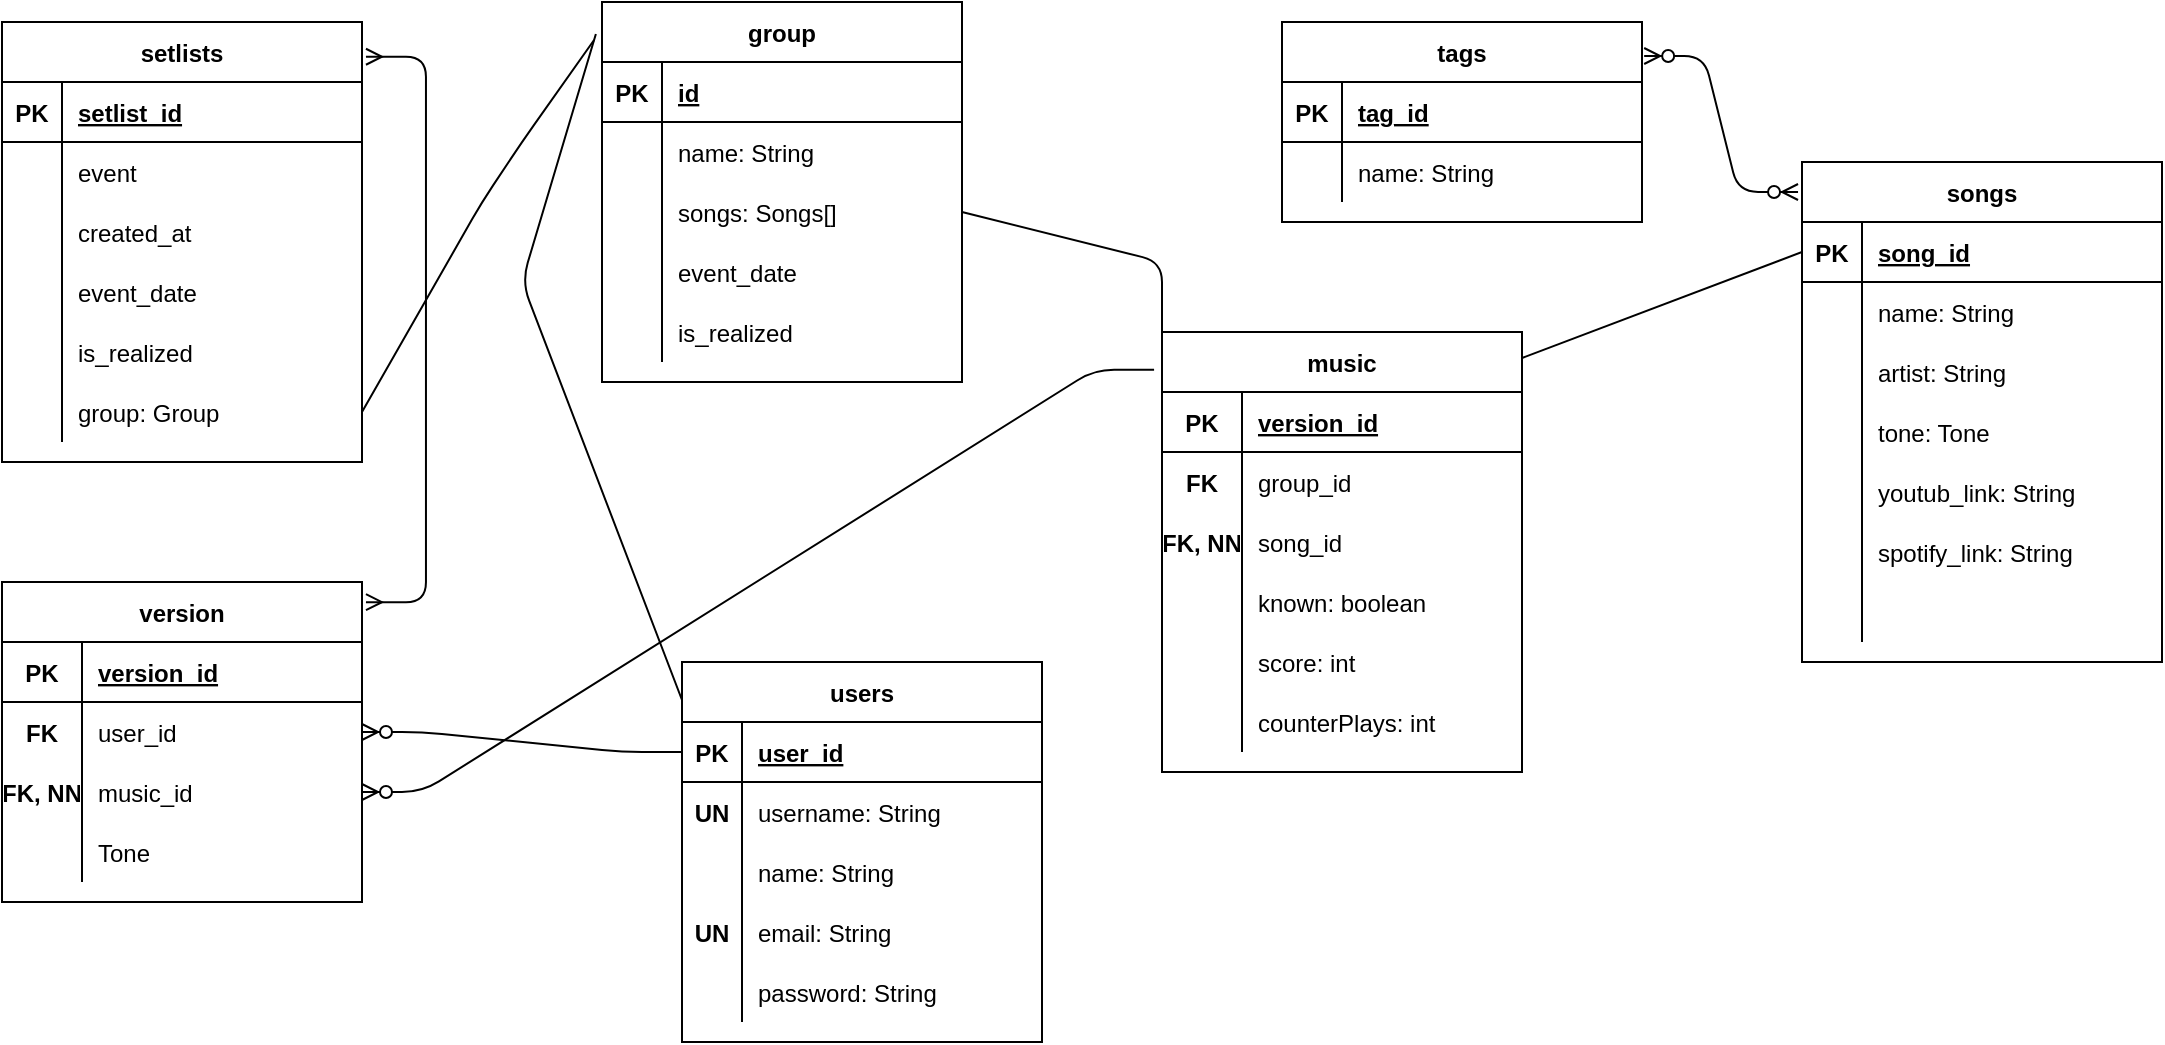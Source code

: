 <mxfile version="15.0.3" type="device"><diagram name="Page-1" id="e56a1550-8fbb-45ad-956c-1786394a9013"><mxGraphModel dx="2062" dy="762" grid="1" gridSize="10" guides="1" tooltips="1" connect="1" arrows="1" fold="1" page="1" pageScale="1" pageWidth="1100" pageHeight="850" background="none" math="0" shadow="0"><root><mxCell id="0"/><mxCell id="1" parent="0"/><mxCell id="Ovv7_MSdKENHsNQ3ZOLQ-1" value="songs" style="shape=table;startSize=30;container=1;collapsible=1;childLayout=tableLayout;fixedRows=1;rowLines=0;fontStyle=1;align=center;resizeLast=1;" parent="1" vertex="1"><mxGeometry x="980" y="230" width="180" height="250" as="geometry"/></mxCell><mxCell id="Ovv7_MSdKENHsNQ3ZOLQ-2" value="" style="shape=partialRectangle;collapsible=0;dropTarget=0;pointerEvents=0;fillColor=none;top=0;left=0;bottom=1;right=0;points=[[0,0.5],[1,0.5]];portConstraint=eastwest;" parent="Ovv7_MSdKENHsNQ3ZOLQ-1" vertex="1"><mxGeometry y="30" width="180" height="30" as="geometry"/></mxCell><mxCell id="Ovv7_MSdKENHsNQ3ZOLQ-3" value="PK" style="shape=partialRectangle;connectable=0;fillColor=none;top=0;left=0;bottom=0;right=0;fontStyle=1;overflow=hidden;" parent="Ovv7_MSdKENHsNQ3ZOLQ-2" vertex="1"><mxGeometry width="30" height="30" as="geometry"/></mxCell><mxCell id="Ovv7_MSdKENHsNQ3ZOLQ-4" value="song_id" style="shape=partialRectangle;connectable=0;fillColor=none;top=0;left=0;bottom=0;right=0;align=left;spacingLeft=6;fontStyle=5;overflow=hidden;" parent="Ovv7_MSdKENHsNQ3ZOLQ-2" vertex="1"><mxGeometry x="30" width="150" height="30" as="geometry"/></mxCell><mxCell id="Ovv7_MSdKENHsNQ3ZOLQ-5" value="" style="shape=partialRectangle;collapsible=0;dropTarget=0;pointerEvents=0;fillColor=none;top=0;left=0;bottom=0;right=0;points=[[0,0.5],[1,0.5]];portConstraint=eastwest;" parent="Ovv7_MSdKENHsNQ3ZOLQ-1" vertex="1"><mxGeometry y="60" width="180" height="30" as="geometry"/></mxCell><mxCell id="Ovv7_MSdKENHsNQ3ZOLQ-6" value="" style="shape=partialRectangle;connectable=0;fillColor=none;top=0;left=0;bottom=0;right=0;editable=1;overflow=hidden;" parent="Ovv7_MSdKENHsNQ3ZOLQ-5" vertex="1"><mxGeometry width="30" height="30" as="geometry"/></mxCell><mxCell id="Ovv7_MSdKENHsNQ3ZOLQ-7" value="name: String" style="shape=partialRectangle;connectable=0;fillColor=none;top=0;left=0;bottom=0;right=0;align=left;spacingLeft=6;overflow=hidden;" parent="Ovv7_MSdKENHsNQ3ZOLQ-5" vertex="1"><mxGeometry x="30" width="150" height="30" as="geometry"/></mxCell><mxCell id="Ovv7_MSdKENHsNQ3ZOLQ-8" value="" style="shape=partialRectangle;collapsible=0;dropTarget=0;pointerEvents=0;fillColor=none;top=0;left=0;bottom=0;right=0;points=[[0,0.5],[1,0.5]];portConstraint=eastwest;" parent="Ovv7_MSdKENHsNQ3ZOLQ-1" vertex="1"><mxGeometry y="90" width="180" height="30" as="geometry"/></mxCell><mxCell id="Ovv7_MSdKENHsNQ3ZOLQ-9" value="" style="shape=partialRectangle;connectable=0;fillColor=none;top=0;left=0;bottom=0;right=0;editable=1;overflow=hidden;" parent="Ovv7_MSdKENHsNQ3ZOLQ-8" vertex="1"><mxGeometry width="30" height="30" as="geometry"/></mxCell><mxCell id="Ovv7_MSdKENHsNQ3ZOLQ-10" value="artist: String" style="shape=partialRectangle;connectable=0;fillColor=none;top=0;left=0;bottom=0;right=0;align=left;spacingLeft=6;overflow=hidden;" parent="Ovv7_MSdKENHsNQ3ZOLQ-8" vertex="1"><mxGeometry x="30" width="150" height="30" as="geometry"/></mxCell><mxCell id="Ovv7_MSdKENHsNQ3ZOLQ-11" value="" style="shape=partialRectangle;collapsible=0;dropTarget=0;pointerEvents=0;fillColor=none;top=0;left=0;bottom=0;right=0;points=[[0,0.5],[1,0.5]];portConstraint=eastwest;" parent="Ovv7_MSdKENHsNQ3ZOLQ-1" vertex="1"><mxGeometry y="120" width="180" height="30" as="geometry"/></mxCell><mxCell id="Ovv7_MSdKENHsNQ3ZOLQ-12" value="" style="shape=partialRectangle;connectable=0;fillColor=none;top=0;left=0;bottom=0;right=0;editable=1;overflow=hidden;" parent="Ovv7_MSdKENHsNQ3ZOLQ-11" vertex="1"><mxGeometry width="30" height="30" as="geometry"/></mxCell><mxCell id="Ovv7_MSdKENHsNQ3ZOLQ-13" value="tone: Tone" style="shape=partialRectangle;connectable=0;fillColor=none;top=0;left=0;bottom=0;right=0;align=left;spacingLeft=6;overflow=hidden;" parent="Ovv7_MSdKENHsNQ3ZOLQ-11" vertex="1"><mxGeometry x="30" width="150" height="30" as="geometry"/></mxCell><mxCell id="Ovv7_MSdKENHsNQ3ZOLQ-31" style="shape=partialRectangle;collapsible=0;dropTarget=0;pointerEvents=0;fillColor=none;top=0;left=0;bottom=0;right=0;points=[[0,0.5],[1,0.5]];portConstraint=eastwest;" parent="Ovv7_MSdKENHsNQ3ZOLQ-1" vertex="1"><mxGeometry y="150" width="180" height="30" as="geometry"/></mxCell><mxCell id="Ovv7_MSdKENHsNQ3ZOLQ-32" style="shape=partialRectangle;connectable=0;fillColor=none;top=0;left=0;bottom=0;right=0;editable=1;overflow=hidden;" parent="Ovv7_MSdKENHsNQ3ZOLQ-31" vertex="1"><mxGeometry width="30" height="30" as="geometry"/></mxCell><mxCell id="Ovv7_MSdKENHsNQ3ZOLQ-33" value="youtub_link: String" style="shape=partialRectangle;connectable=0;fillColor=none;top=0;left=0;bottom=0;right=0;align=left;spacingLeft=6;overflow=hidden;" parent="Ovv7_MSdKENHsNQ3ZOLQ-31" vertex="1"><mxGeometry x="30" width="150" height="30" as="geometry"/></mxCell><mxCell id="Ovv7_MSdKENHsNQ3ZOLQ-34" style="shape=partialRectangle;collapsible=0;dropTarget=0;pointerEvents=0;fillColor=none;top=0;left=0;bottom=0;right=0;points=[[0,0.5],[1,0.5]];portConstraint=eastwest;" parent="Ovv7_MSdKENHsNQ3ZOLQ-1" vertex="1"><mxGeometry y="180" width="180" height="30" as="geometry"/></mxCell><mxCell id="Ovv7_MSdKENHsNQ3ZOLQ-35" style="shape=partialRectangle;connectable=0;fillColor=none;top=0;left=0;bottom=0;right=0;editable=1;overflow=hidden;" parent="Ovv7_MSdKENHsNQ3ZOLQ-34" vertex="1"><mxGeometry width="30" height="30" as="geometry"/></mxCell><mxCell id="Ovv7_MSdKENHsNQ3ZOLQ-36" value="spotify_link: String" style="shape=partialRectangle;connectable=0;fillColor=none;top=0;left=0;bottom=0;right=0;align=left;spacingLeft=6;overflow=hidden;" parent="Ovv7_MSdKENHsNQ3ZOLQ-34" vertex="1"><mxGeometry x="30" width="150" height="30" as="geometry"/></mxCell><mxCell id="Ovv7_MSdKENHsNQ3ZOLQ-67" style="shape=partialRectangle;collapsible=0;dropTarget=0;pointerEvents=0;fillColor=none;top=0;left=0;bottom=0;right=0;points=[[0,0.5],[1,0.5]];portConstraint=eastwest;" parent="Ovv7_MSdKENHsNQ3ZOLQ-1" vertex="1"><mxGeometry y="210" width="180" height="30" as="geometry"/></mxCell><mxCell id="Ovv7_MSdKENHsNQ3ZOLQ-68" style="shape=partialRectangle;connectable=0;fillColor=none;top=0;left=0;bottom=0;right=0;editable=1;overflow=hidden;" parent="Ovv7_MSdKENHsNQ3ZOLQ-67" vertex="1"><mxGeometry width="30" height="30" as="geometry"/></mxCell><mxCell id="Ovv7_MSdKENHsNQ3ZOLQ-69" value="" style="shape=partialRectangle;connectable=0;fillColor=none;top=0;left=0;bottom=0;right=0;align=left;spacingLeft=6;overflow=hidden;" parent="Ovv7_MSdKENHsNQ3ZOLQ-67" vertex="1"><mxGeometry x="30" width="150" height="30" as="geometry"/></mxCell><mxCell id="Ovv7_MSdKENHsNQ3ZOLQ-54" value="setlists" style="shape=table;startSize=30;container=1;collapsible=1;childLayout=tableLayout;fixedRows=1;rowLines=0;fontStyle=1;align=center;resizeLast=1;" parent="1" vertex="1"><mxGeometry x="80" y="160" width="180" height="220" as="geometry"/></mxCell><mxCell id="Ovv7_MSdKENHsNQ3ZOLQ-55" value="" style="shape=partialRectangle;collapsible=0;dropTarget=0;pointerEvents=0;fillColor=none;top=0;left=0;bottom=1;right=0;points=[[0,0.5],[1,0.5]];portConstraint=eastwest;" parent="Ovv7_MSdKENHsNQ3ZOLQ-54" vertex="1"><mxGeometry y="30" width="180" height="30" as="geometry"/></mxCell><mxCell id="Ovv7_MSdKENHsNQ3ZOLQ-56" value="PK" style="shape=partialRectangle;connectable=0;fillColor=none;top=0;left=0;bottom=0;right=0;fontStyle=1;overflow=hidden;" parent="Ovv7_MSdKENHsNQ3ZOLQ-55" vertex="1"><mxGeometry width="30" height="30" as="geometry"/></mxCell><mxCell id="Ovv7_MSdKENHsNQ3ZOLQ-57" value="setlist_id" style="shape=partialRectangle;connectable=0;fillColor=none;top=0;left=0;bottom=0;right=0;align=left;spacingLeft=6;fontStyle=5;overflow=hidden;" parent="Ovv7_MSdKENHsNQ3ZOLQ-55" vertex="1"><mxGeometry x="30" width="150" height="30" as="geometry"/></mxCell><mxCell id="Ovv7_MSdKENHsNQ3ZOLQ-58" value="" style="shape=partialRectangle;collapsible=0;dropTarget=0;pointerEvents=0;fillColor=none;top=0;left=0;bottom=0;right=0;points=[[0,0.5],[1,0.5]];portConstraint=eastwest;" parent="Ovv7_MSdKENHsNQ3ZOLQ-54" vertex="1"><mxGeometry y="60" width="180" height="30" as="geometry"/></mxCell><mxCell id="Ovv7_MSdKENHsNQ3ZOLQ-59" value="" style="shape=partialRectangle;connectable=0;fillColor=none;top=0;left=0;bottom=0;right=0;editable=1;overflow=hidden;" parent="Ovv7_MSdKENHsNQ3ZOLQ-58" vertex="1"><mxGeometry width="30" height="30" as="geometry"/></mxCell><mxCell id="Ovv7_MSdKENHsNQ3ZOLQ-60" value="event" style="shape=partialRectangle;connectable=0;fillColor=none;top=0;left=0;bottom=0;right=0;align=left;spacingLeft=6;overflow=hidden;" parent="Ovv7_MSdKENHsNQ3ZOLQ-58" vertex="1"><mxGeometry x="30" width="150" height="30" as="geometry"/></mxCell><mxCell id="Ovv7_MSdKENHsNQ3ZOLQ-61" value="" style="shape=partialRectangle;collapsible=0;dropTarget=0;pointerEvents=0;fillColor=none;top=0;left=0;bottom=0;right=0;points=[[0,0.5],[1,0.5]];portConstraint=eastwest;" parent="Ovv7_MSdKENHsNQ3ZOLQ-54" vertex="1"><mxGeometry y="90" width="180" height="30" as="geometry"/></mxCell><mxCell id="Ovv7_MSdKENHsNQ3ZOLQ-62" value="" style="shape=partialRectangle;connectable=0;fillColor=none;top=0;left=0;bottom=0;right=0;editable=1;overflow=hidden;" parent="Ovv7_MSdKENHsNQ3ZOLQ-61" vertex="1"><mxGeometry width="30" height="30" as="geometry"/></mxCell><mxCell id="Ovv7_MSdKENHsNQ3ZOLQ-63" value="created_at" style="shape=partialRectangle;connectable=0;fillColor=none;top=0;left=0;bottom=0;right=0;align=left;spacingLeft=6;overflow=hidden;" parent="Ovv7_MSdKENHsNQ3ZOLQ-61" vertex="1"><mxGeometry x="30" width="150" height="30" as="geometry"/></mxCell><mxCell id="Ovv7_MSdKENHsNQ3ZOLQ-64" value="" style="shape=partialRectangle;collapsible=0;dropTarget=0;pointerEvents=0;fillColor=none;top=0;left=0;bottom=0;right=0;points=[[0,0.5],[1,0.5]];portConstraint=eastwest;" parent="Ovv7_MSdKENHsNQ3ZOLQ-54" vertex="1"><mxGeometry y="120" width="180" height="30" as="geometry"/></mxCell><mxCell id="Ovv7_MSdKENHsNQ3ZOLQ-65" value="" style="shape=partialRectangle;connectable=0;fillColor=none;top=0;left=0;bottom=0;right=0;editable=1;overflow=hidden;" parent="Ovv7_MSdKENHsNQ3ZOLQ-64" vertex="1"><mxGeometry width="30" height="30" as="geometry"/></mxCell><mxCell id="Ovv7_MSdKENHsNQ3ZOLQ-66" value="event_date" style="shape=partialRectangle;connectable=0;fillColor=none;top=0;left=0;bottom=0;right=0;align=left;spacingLeft=6;overflow=hidden;" parent="Ovv7_MSdKENHsNQ3ZOLQ-64" vertex="1"><mxGeometry x="30" width="150" height="30" as="geometry"/></mxCell><mxCell id="Ovv7_MSdKENHsNQ3ZOLQ-121" style="shape=partialRectangle;collapsible=0;dropTarget=0;pointerEvents=0;fillColor=none;top=0;left=0;bottom=0;right=0;points=[[0,0.5],[1,0.5]];portConstraint=eastwest;" parent="Ovv7_MSdKENHsNQ3ZOLQ-54" vertex="1"><mxGeometry y="150" width="180" height="30" as="geometry"/></mxCell><mxCell id="Ovv7_MSdKENHsNQ3ZOLQ-122" style="shape=partialRectangle;connectable=0;fillColor=none;top=0;left=0;bottom=0;right=0;editable=1;overflow=hidden;" parent="Ovv7_MSdKENHsNQ3ZOLQ-121" vertex="1"><mxGeometry width="30" height="30" as="geometry"/></mxCell><mxCell id="Ovv7_MSdKENHsNQ3ZOLQ-123" value="is_realized" style="shape=partialRectangle;connectable=0;fillColor=none;top=0;left=0;bottom=0;right=0;align=left;spacingLeft=6;overflow=hidden;" parent="Ovv7_MSdKENHsNQ3ZOLQ-121" vertex="1"><mxGeometry x="30" width="150" height="30" as="geometry"/></mxCell><mxCell id="ptpkZHAvHT-5wqQvYUIm-30" style="shape=partialRectangle;collapsible=0;dropTarget=0;pointerEvents=0;fillColor=none;top=0;left=0;bottom=0;right=0;points=[[0,0.5],[1,0.5]];portConstraint=eastwest;" vertex="1" parent="Ovv7_MSdKENHsNQ3ZOLQ-54"><mxGeometry y="180" width="180" height="30" as="geometry"/></mxCell><mxCell id="ptpkZHAvHT-5wqQvYUIm-31" style="shape=partialRectangle;connectable=0;fillColor=none;top=0;left=0;bottom=0;right=0;editable=1;overflow=hidden;" vertex="1" parent="ptpkZHAvHT-5wqQvYUIm-30"><mxGeometry width="30" height="30" as="geometry"/></mxCell><mxCell id="ptpkZHAvHT-5wqQvYUIm-32" value="group: Group" style="shape=partialRectangle;connectable=0;fillColor=none;top=0;left=0;bottom=0;right=0;align=left;spacingLeft=6;overflow=hidden;" vertex="1" parent="ptpkZHAvHT-5wqQvYUIm-30"><mxGeometry x="30" width="150" height="30" as="geometry"/></mxCell><mxCell id="Ovv7_MSdKENHsNQ3ZOLQ-71" value="tags" style="shape=table;startSize=30;container=1;collapsible=1;childLayout=tableLayout;fixedRows=1;rowLines=0;fontStyle=1;align=center;resizeLast=1;" parent="1" vertex="1"><mxGeometry x="720" y="160" width="180" height="100" as="geometry"/></mxCell><mxCell id="Ovv7_MSdKENHsNQ3ZOLQ-72" value="" style="shape=partialRectangle;collapsible=0;dropTarget=0;pointerEvents=0;fillColor=none;top=0;left=0;bottom=1;right=0;points=[[0,0.5],[1,0.5]];portConstraint=eastwest;" parent="Ovv7_MSdKENHsNQ3ZOLQ-71" vertex="1"><mxGeometry y="30" width="180" height="30" as="geometry"/></mxCell><mxCell id="Ovv7_MSdKENHsNQ3ZOLQ-73" value="PK" style="shape=partialRectangle;connectable=0;fillColor=none;top=0;left=0;bottom=0;right=0;fontStyle=1;overflow=hidden;" parent="Ovv7_MSdKENHsNQ3ZOLQ-72" vertex="1"><mxGeometry width="30" height="30" as="geometry"/></mxCell><mxCell id="Ovv7_MSdKENHsNQ3ZOLQ-74" value="tag_id" style="shape=partialRectangle;connectable=0;fillColor=none;top=0;left=0;bottom=0;right=0;align=left;spacingLeft=6;fontStyle=5;overflow=hidden;" parent="Ovv7_MSdKENHsNQ3ZOLQ-72" vertex="1"><mxGeometry x="30" width="150" height="30" as="geometry"/></mxCell><mxCell id="Ovv7_MSdKENHsNQ3ZOLQ-75" value="" style="shape=partialRectangle;collapsible=0;dropTarget=0;pointerEvents=0;fillColor=none;top=0;left=0;bottom=0;right=0;points=[[0,0.5],[1,0.5]];portConstraint=eastwest;" parent="Ovv7_MSdKENHsNQ3ZOLQ-71" vertex="1"><mxGeometry y="60" width="180" height="30" as="geometry"/></mxCell><mxCell id="Ovv7_MSdKENHsNQ3ZOLQ-76" value="" style="shape=partialRectangle;connectable=0;fillColor=none;top=0;left=0;bottom=0;right=0;editable=1;overflow=hidden;" parent="Ovv7_MSdKENHsNQ3ZOLQ-75" vertex="1"><mxGeometry width="30" height="30" as="geometry"/></mxCell><mxCell id="Ovv7_MSdKENHsNQ3ZOLQ-77" value="name: String" style="shape=partialRectangle;connectable=0;fillColor=none;top=0;left=0;bottom=0;right=0;align=left;spacingLeft=6;overflow=hidden;" parent="Ovv7_MSdKENHsNQ3ZOLQ-75" vertex="1"><mxGeometry x="30" width="150" height="30" as="geometry"/></mxCell><mxCell id="Ovv7_MSdKENHsNQ3ZOLQ-85" value="" style="edgeStyle=entityRelationEdgeStyle;fontSize=12;html=1;endArrow=ERzeroToMany;endFill=1;startArrow=ERzeroToMany;entryX=1.006;entryY=0.17;entryDx=0;entryDy=0;entryPerimeter=0;exitX=-0.011;exitY=0.06;exitDx=0;exitDy=0;exitPerimeter=0;" parent="1" source="Ovv7_MSdKENHsNQ3ZOLQ-1" edge="1" target="Ovv7_MSdKENHsNQ3ZOLQ-71"><mxGeometry width="100" height="100" relative="1" as="geometry"><mxPoint x="1170" y="220" as="sourcePoint"/><mxPoint x="719" y="178" as="targetPoint"/></mxGeometry></mxCell><mxCell id="Ovv7_MSdKENHsNQ3ZOLQ-87" value="users" style="shape=table;startSize=30;container=1;collapsible=1;childLayout=tableLayout;fixedRows=1;rowLines=0;fontStyle=1;align=center;resizeLast=1;" parent="1" vertex="1"><mxGeometry x="420" y="480" width="180" height="190" as="geometry"/></mxCell><mxCell id="Ovv7_MSdKENHsNQ3ZOLQ-88" value="" style="shape=partialRectangle;collapsible=0;dropTarget=0;pointerEvents=0;fillColor=none;top=0;left=0;bottom=1;right=0;points=[[0,0.5],[1,0.5]];portConstraint=eastwest;" parent="Ovv7_MSdKENHsNQ3ZOLQ-87" vertex="1"><mxGeometry y="30" width="180" height="30" as="geometry"/></mxCell><mxCell id="Ovv7_MSdKENHsNQ3ZOLQ-89" value="PK" style="shape=partialRectangle;connectable=0;fillColor=none;top=0;left=0;bottom=0;right=0;fontStyle=1;overflow=hidden;" parent="Ovv7_MSdKENHsNQ3ZOLQ-88" vertex="1"><mxGeometry width="30" height="30" as="geometry"/></mxCell><mxCell id="Ovv7_MSdKENHsNQ3ZOLQ-90" value="user_id" style="shape=partialRectangle;connectable=0;fillColor=none;top=0;left=0;bottom=0;right=0;align=left;spacingLeft=6;fontStyle=5;overflow=hidden;" parent="Ovv7_MSdKENHsNQ3ZOLQ-88" vertex="1"><mxGeometry x="30" width="150" height="30" as="geometry"/></mxCell><mxCell id="Ovv7_MSdKENHsNQ3ZOLQ-91" value="" style="shape=partialRectangle;collapsible=0;dropTarget=0;pointerEvents=0;fillColor=none;top=0;left=0;bottom=0;right=0;points=[[0,0.5],[1,0.5]];portConstraint=eastwest;" parent="Ovv7_MSdKENHsNQ3ZOLQ-87" vertex="1"><mxGeometry y="60" width="180" height="30" as="geometry"/></mxCell><mxCell id="Ovv7_MSdKENHsNQ3ZOLQ-92" value="UN" style="shape=partialRectangle;connectable=0;fillColor=none;top=0;left=0;bottom=0;right=0;editable=1;overflow=hidden;fontStyle=1" parent="Ovv7_MSdKENHsNQ3ZOLQ-91" vertex="1"><mxGeometry width="30" height="30" as="geometry"/></mxCell><mxCell id="Ovv7_MSdKENHsNQ3ZOLQ-93" value="username: String" style="shape=partialRectangle;connectable=0;fillColor=none;top=0;left=0;bottom=0;right=0;align=left;spacingLeft=6;overflow=hidden;" parent="Ovv7_MSdKENHsNQ3ZOLQ-91" vertex="1"><mxGeometry x="30" width="150" height="30" as="geometry"/></mxCell><mxCell id="Ovv7_MSdKENHsNQ3ZOLQ-94" value="" style="shape=partialRectangle;collapsible=0;dropTarget=0;pointerEvents=0;fillColor=none;top=0;left=0;bottom=0;right=0;points=[[0,0.5],[1,0.5]];portConstraint=eastwest;" parent="Ovv7_MSdKENHsNQ3ZOLQ-87" vertex="1"><mxGeometry y="90" width="180" height="30" as="geometry"/></mxCell><mxCell id="Ovv7_MSdKENHsNQ3ZOLQ-95" value="" style="shape=partialRectangle;connectable=0;fillColor=none;top=0;left=0;bottom=0;right=0;editable=1;overflow=hidden;" parent="Ovv7_MSdKENHsNQ3ZOLQ-94" vertex="1"><mxGeometry width="30" height="30" as="geometry"/></mxCell><mxCell id="Ovv7_MSdKENHsNQ3ZOLQ-96" value="name: String" style="shape=partialRectangle;connectable=0;fillColor=none;top=0;left=0;bottom=0;right=0;align=left;spacingLeft=6;overflow=hidden;" parent="Ovv7_MSdKENHsNQ3ZOLQ-94" vertex="1"><mxGeometry x="30" width="150" height="30" as="geometry"/></mxCell><mxCell id="Ovv7_MSdKENHsNQ3ZOLQ-97" value="" style="shape=partialRectangle;collapsible=0;dropTarget=0;pointerEvents=0;fillColor=none;top=0;left=0;bottom=0;right=0;points=[[0,0.5],[1,0.5]];portConstraint=eastwest;" parent="Ovv7_MSdKENHsNQ3ZOLQ-87" vertex="1"><mxGeometry y="120" width="180" height="30" as="geometry"/></mxCell><mxCell id="Ovv7_MSdKENHsNQ3ZOLQ-98" value="UN" style="shape=partialRectangle;connectable=0;fillColor=none;top=0;left=0;bottom=0;right=0;editable=1;overflow=hidden;fontStyle=1" parent="Ovv7_MSdKENHsNQ3ZOLQ-97" vertex="1"><mxGeometry width="30" height="30" as="geometry"/></mxCell><mxCell id="Ovv7_MSdKENHsNQ3ZOLQ-99" value="email: String" style="shape=partialRectangle;connectable=0;fillColor=none;top=0;left=0;bottom=0;right=0;align=left;spacingLeft=6;overflow=hidden;" parent="Ovv7_MSdKENHsNQ3ZOLQ-97" vertex="1"><mxGeometry x="30" width="150" height="30" as="geometry"/></mxCell><mxCell id="Ovv7_MSdKENHsNQ3ZOLQ-100" style="shape=partialRectangle;collapsible=0;dropTarget=0;pointerEvents=0;fillColor=none;top=0;left=0;bottom=0;right=0;points=[[0,0.5],[1,0.5]];portConstraint=eastwest;" parent="Ovv7_MSdKENHsNQ3ZOLQ-87" vertex="1"><mxGeometry y="150" width="180" height="30" as="geometry"/></mxCell><mxCell id="Ovv7_MSdKENHsNQ3ZOLQ-101" style="shape=partialRectangle;connectable=0;fillColor=none;top=0;left=0;bottom=0;right=0;editable=1;overflow=hidden;" parent="Ovv7_MSdKENHsNQ3ZOLQ-100" vertex="1"><mxGeometry width="30" height="30" as="geometry"/></mxCell><mxCell id="Ovv7_MSdKENHsNQ3ZOLQ-102" value="password: String" style="shape=partialRectangle;connectable=0;fillColor=none;top=0;left=0;bottom=0;right=0;align=left;spacingLeft=6;overflow=hidden;" parent="Ovv7_MSdKENHsNQ3ZOLQ-100" vertex="1"><mxGeometry x="30" width="150" height="30" as="geometry"/></mxCell><mxCell id="Ovv7_MSdKENHsNQ3ZOLQ-103" value="version" style="shape=table;startSize=30;container=1;collapsible=1;childLayout=tableLayout;fixedRows=1;rowLines=0;fontStyle=1;align=center;resizeLast=1;" parent="1" vertex="1"><mxGeometry x="80" y="440" width="180" height="160" as="geometry"/></mxCell><mxCell id="Ovv7_MSdKENHsNQ3ZOLQ-104" value="" style="shape=partialRectangle;collapsible=0;dropTarget=0;pointerEvents=0;fillColor=none;top=0;left=0;bottom=1;right=0;points=[[0,0.5],[1,0.5]];portConstraint=eastwest;" parent="Ovv7_MSdKENHsNQ3ZOLQ-103" vertex="1"><mxGeometry y="30" width="180" height="30" as="geometry"/></mxCell><mxCell id="Ovv7_MSdKENHsNQ3ZOLQ-105" value="PK" style="shape=partialRectangle;connectable=0;fillColor=none;top=0;left=0;bottom=0;right=0;fontStyle=1;overflow=hidden;" parent="Ovv7_MSdKENHsNQ3ZOLQ-104" vertex="1"><mxGeometry width="40" height="30" as="geometry"/></mxCell><mxCell id="Ovv7_MSdKENHsNQ3ZOLQ-106" value="version_id" style="shape=partialRectangle;connectable=0;fillColor=none;top=0;left=0;bottom=0;right=0;align=left;spacingLeft=6;fontStyle=5;overflow=hidden;" parent="Ovv7_MSdKENHsNQ3ZOLQ-104" vertex="1"><mxGeometry x="40" width="140" height="30" as="geometry"/></mxCell><mxCell id="Ovv7_MSdKENHsNQ3ZOLQ-107" value="" style="shape=partialRectangle;collapsible=0;dropTarget=0;pointerEvents=0;fillColor=none;top=0;left=0;bottom=0;right=0;points=[[0,0.5],[1,0.5]];portConstraint=eastwest;" parent="Ovv7_MSdKENHsNQ3ZOLQ-103" vertex="1"><mxGeometry y="60" width="180" height="30" as="geometry"/></mxCell><mxCell id="Ovv7_MSdKENHsNQ3ZOLQ-108" value="FK" style="shape=partialRectangle;connectable=0;fillColor=none;top=0;left=0;bottom=0;right=0;editable=1;overflow=hidden;fontStyle=1" parent="Ovv7_MSdKENHsNQ3ZOLQ-107" vertex="1"><mxGeometry width="40" height="30" as="geometry"/></mxCell><mxCell id="Ovv7_MSdKENHsNQ3ZOLQ-109" value="user_id" style="shape=partialRectangle;connectable=0;fillColor=none;top=0;left=0;bottom=0;right=0;align=left;spacingLeft=6;overflow=hidden;" parent="Ovv7_MSdKENHsNQ3ZOLQ-107" vertex="1"><mxGeometry x="40" width="140" height="30" as="geometry"/></mxCell><mxCell id="Ovv7_MSdKENHsNQ3ZOLQ-110" value="" style="shape=partialRectangle;collapsible=0;dropTarget=0;pointerEvents=0;fillColor=none;top=0;left=0;bottom=0;right=0;points=[[0,0.5],[1,0.5]];portConstraint=eastwest;" parent="Ovv7_MSdKENHsNQ3ZOLQ-103" vertex="1"><mxGeometry y="90" width="180" height="30" as="geometry"/></mxCell><mxCell id="Ovv7_MSdKENHsNQ3ZOLQ-111" value="FK, NN" style="shape=partialRectangle;connectable=0;fillColor=none;top=0;left=0;bottom=0;right=0;editable=1;overflow=hidden;fontStyle=1" parent="Ovv7_MSdKENHsNQ3ZOLQ-110" vertex="1"><mxGeometry width="40" height="30" as="geometry"/></mxCell><mxCell id="Ovv7_MSdKENHsNQ3ZOLQ-112" value="music_id" style="shape=partialRectangle;connectable=0;fillColor=none;top=0;left=0;bottom=0;right=0;align=left;spacingLeft=6;overflow=hidden;" parent="Ovv7_MSdKENHsNQ3ZOLQ-110" vertex="1"><mxGeometry x="40" width="140" height="30" as="geometry"/></mxCell><mxCell id="Ovv7_MSdKENHsNQ3ZOLQ-113" value="" style="shape=partialRectangle;collapsible=0;dropTarget=0;pointerEvents=0;fillColor=none;top=0;left=0;bottom=0;right=0;points=[[0,0.5],[1,0.5]];portConstraint=eastwest;" parent="Ovv7_MSdKENHsNQ3ZOLQ-103" vertex="1"><mxGeometry y="120" width="180" height="30" as="geometry"/></mxCell><mxCell id="Ovv7_MSdKENHsNQ3ZOLQ-114" value="" style="shape=partialRectangle;connectable=0;fillColor=none;top=0;left=0;bottom=0;right=0;editable=1;overflow=hidden;" parent="Ovv7_MSdKENHsNQ3ZOLQ-113" vertex="1"><mxGeometry width="40" height="30" as="geometry"/></mxCell><mxCell id="Ovv7_MSdKENHsNQ3ZOLQ-115" value="Tone" style="shape=partialRectangle;connectable=0;fillColor=none;top=0;left=0;bottom=0;right=0;align=left;spacingLeft=6;overflow=hidden;" parent="Ovv7_MSdKENHsNQ3ZOLQ-113" vertex="1"><mxGeometry x="40" width="140" height="30" as="geometry"/></mxCell><mxCell id="Ovv7_MSdKENHsNQ3ZOLQ-119" value="" style="edgeStyle=entityRelationEdgeStyle;fontSize=12;html=1;endArrow=ERzeroToMany;entryX=1;entryY=0.5;entryDx=0;entryDy=0;exitX=-0.022;exitY=0.086;exitDx=0;exitDy=0;endFill=1;exitPerimeter=0;" parent="1" source="ptpkZHAvHT-5wqQvYUIm-17" target="Ovv7_MSdKENHsNQ3ZOLQ-110" edge="1"><mxGeometry width="100" height="100" relative="1" as="geometry"><mxPoint x="270" y="440" as="sourcePoint"/><mxPoint x="370" y="340" as="targetPoint"/></mxGeometry></mxCell><mxCell id="Ovv7_MSdKENHsNQ3ZOLQ-120" value="" style="edgeStyle=entityRelationEdgeStyle;fontSize=12;html=1;endArrow=ERzeroToMany;endFill=1;exitX=0;exitY=0.5;exitDx=0;exitDy=0;entryX=1;entryY=0.5;entryDx=0;entryDy=0;" parent="1" source="Ovv7_MSdKENHsNQ3ZOLQ-88" target="Ovv7_MSdKENHsNQ3ZOLQ-107" edge="1"><mxGeometry width="100" height="100" relative="1" as="geometry"><mxPoint x="290" y="490" as="sourcePoint"/><mxPoint x="390" y="390" as="targetPoint"/></mxGeometry></mxCell><mxCell id="Ovv7_MSdKENHsNQ3ZOLQ-124" value="" style="edgeStyle=entityRelationEdgeStyle;fontSize=12;html=1;endArrow=ERmany;startArrow=ERmany;entryX=1.011;entryY=0.079;entryDx=0;entryDy=0;entryPerimeter=0;exitX=1.011;exitY=0.063;exitDx=0;exitDy=0;exitPerimeter=0;" parent="1" source="Ovv7_MSdKENHsNQ3ZOLQ-103" target="Ovv7_MSdKENHsNQ3ZOLQ-54" edge="1"><mxGeometry width="100" height="100" relative="1" as="geometry"><mxPoint x="280" y="400" as="sourcePoint"/><mxPoint x="310" y="177" as="targetPoint"/></mxGeometry></mxCell><mxCell id="ptpkZHAvHT-5wqQvYUIm-1" value="group" style="shape=table;startSize=30;container=1;collapsible=1;childLayout=tableLayout;fixedRows=1;rowLines=0;fontStyle=1;align=center;resizeLast=1;" vertex="1" parent="1"><mxGeometry x="380" y="150" width="180" height="190" as="geometry"/></mxCell><mxCell id="ptpkZHAvHT-5wqQvYUIm-2" value="" style="shape=partialRectangle;collapsible=0;dropTarget=0;pointerEvents=0;fillColor=none;top=0;left=0;bottom=1;right=0;points=[[0,0.5],[1,0.5]];portConstraint=eastwest;" vertex="1" parent="ptpkZHAvHT-5wqQvYUIm-1"><mxGeometry y="30" width="180" height="30" as="geometry"/></mxCell><mxCell id="ptpkZHAvHT-5wqQvYUIm-3" value="PK" style="shape=partialRectangle;connectable=0;fillColor=none;top=0;left=0;bottom=0;right=0;fontStyle=1;overflow=hidden;" vertex="1" parent="ptpkZHAvHT-5wqQvYUIm-2"><mxGeometry width="30" height="30" as="geometry"/></mxCell><mxCell id="ptpkZHAvHT-5wqQvYUIm-4" value="id" style="shape=partialRectangle;connectable=0;fillColor=none;top=0;left=0;bottom=0;right=0;align=left;spacingLeft=6;fontStyle=5;overflow=hidden;" vertex="1" parent="ptpkZHAvHT-5wqQvYUIm-2"><mxGeometry x="30" width="150" height="30" as="geometry"/></mxCell><mxCell id="ptpkZHAvHT-5wqQvYUIm-5" value="" style="shape=partialRectangle;collapsible=0;dropTarget=0;pointerEvents=0;fillColor=none;top=0;left=0;bottom=0;right=0;points=[[0,0.5],[1,0.5]];portConstraint=eastwest;" vertex="1" parent="ptpkZHAvHT-5wqQvYUIm-1"><mxGeometry y="60" width="180" height="30" as="geometry"/></mxCell><mxCell id="ptpkZHAvHT-5wqQvYUIm-6" value="" style="shape=partialRectangle;connectable=0;fillColor=none;top=0;left=0;bottom=0;right=0;editable=1;overflow=hidden;" vertex="1" parent="ptpkZHAvHT-5wqQvYUIm-5"><mxGeometry width="30" height="30" as="geometry"/></mxCell><mxCell id="ptpkZHAvHT-5wqQvYUIm-7" value="name: String" style="shape=partialRectangle;connectable=0;fillColor=none;top=0;left=0;bottom=0;right=0;align=left;spacingLeft=6;overflow=hidden;" vertex="1" parent="ptpkZHAvHT-5wqQvYUIm-5"><mxGeometry x="30" width="150" height="30" as="geometry"/></mxCell><mxCell id="ptpkZHAvHT-5wqQvYUIm-8" value="" style="shape=partialRectangle;collapsible=0;dropTarget=0;pointerEvents=0;fillColor=none;top=0;left=0;bottom=0;right=0;points=[[0,0.5],[1,0.5]];portConstraint=eastwest;" vertex="1" parent="ptpkZHAvHT-5wqQvYUIm-1"><mxGeometry y="90" width="180" height="30" as="geometry"/></mxCell><mxCell id="ptpkZHAvHT-5wqQvYUIm-9" value="" style="shape=partialRectangle;connectable=0;fillColor=none;top=0;left=0;bottom=0;right=0;editable=1;overflow=hidden;" vertex="1" parent="ptpkZHAvHT-5wqQvYUIm-8"><mxGeometry width="30" height="30" as="geometry"/></mxCell><mxCell id="ptpkZHAvHT-5wqQvYUIm-10" value="songs: Songs[]" style="shape=partialRectangle;connectable=0;fillColor=none;top=0;left=0;bottom=0;right=0;align=left;spacingLeft=6;overflow=hidden;" vertex="1" parent="ptpkZHAvHT-5wqQvYUIm-8"><mxGeometry x="30" width="150" height="30" as="geometry"/></mxCell><mxCell id="ptpkZHAvHT-5wqQvYUIm-11" value="" style="shape=partialRectangle;collapsible=0;dropTarget=0;pointerEvents=0;fillColor=none;top=0;left=0;bottom=0;right=0;points=[[0,0.5],[1,0.5]];portConstraint=eastwest;" vertex="1" parent="ptpkZHAvHT-5wqQvYUIm-1"><mxGeometry y="120" width="180" height="30" as="geometry"/></mxCell><mxCell id="ptpkZHAvHT-5wqQvYUIm-12" value="" style="shape=partialRectangle;connectable=0;fillColor=none;top=0;left=0;bottom=0;right=0;editable=1;overflow=hidden;" vertex="1" parent="ptpkZHAvHT-5wqQvYUIm-11"><mxGeometry width="30" height="30" as="geometry"/></mxCell><mxCell id="ptpkZHAvHT-5wqQvYUIm-13" value="event_date" style="shape=partialRectangle;connectable=0;fillColor=none;top=0;left=0;bottom=0;right=0;align=left;spacingLeft=6;overflow=hidden;" vertex="1" parent="ptpkZHAvHT-5wqQvYUIm-11"><mxGeometry x="30" width="150" height="30" as="geometry"/></mxCell><mxCell id="ptpkZHAvHT-5wqQvYUIm-14" style="shape=partialRectangle;collapsible=0;dropTarget=0;pointerEvents=0;fillColor=none;top=0;left=0;bottom=0;right=0;points=[[0,0.5],[1,0.5]];portConstraint=eastwest;" vertex="1" parent="ptpkZHAvHT-5wqQvYUIm-1"><mxGeometry y="150" width="180" height="30" as="geometry"/></mxCell><mxCell id="ptpkZHAvHT-5wqQvYUIm-15" style="shape=partialRectangle;connectable=0;fillColor=none;top=0;left=0;bottom=0;right=0;editable=1;overflow=hidden;" vertex="1" parent="ptpkZHAvHT-5wqQvYUIm-14"><mxGeometry width="30" height="30" as="geometry"/></mxCell><mxCell id="ptpkZHAvHT-5wqQvYUIm-16" value="is_realized" style="shape=partialRectangle;connectable=0;fillColor=none;top=0;left=0;bottom=0;right=0;align=left;spacingLeft=6;overflow=hidden;" vertex="1" parent="ptpkZHAvHT-5wqQvYUIm-14"><mxGeometry x="30" width="150" height="30" as="geometry"/></mxCell><mxCell id="ptpkZHAvHT-5wqQvYUIm-17" value="music" style="shape=table;startSize=30;container=1;collapsible=1;childLayout=tableLayout;fixedRows=1;rowLines=0;fontStyle=1;align=center;resizeLast=1;" vertex="1" parent="1"><mxGeometry x="660" y="315" width="180" height="220" as="geometry"/></mxCell><mxCell id="ptpkZHAvHT-5wqQvYUIm-18" value="" style="shape=partialRectangle;collapsible=0;dropTarget=0;pointerEvents=0;fillColor=none;top=0;left=0;bottom=1;right=0;points=[[0,0.5],[1,0.5]];portConstraint=eastwest;" vertex="1" parent="ptpkZHAvHT-5wqQvYUIm-17"><mxGeometry y="30" width="180" height="30" as="geometry"/></mxCell><mxCell id="ptpkZHAvHT-5wqQvYUIm-19" value="PK" style="shape=partialRectangle;connectable=0;fillColor=none;top=0;left=0;bottom=0;right=0;fontStyle=1;overflow=hidden;" vertex="1" parent="ptpkZHAvHT-5wqQvYUIm-18"><mxGeometry width="40" height="30" as="geometry"/></mxCell><mxCell id="ptpkZHAvHT-5wqQvYUIm-20" value="version_id" style="shape=partialRectangle;connectable=0;fillColor=none;top=0;left=0;bottom=0;right=0;align=left;spacingLeft=6;fontStyle=5;overflow=hidden;" vertex="1" parent="ptpkZHAvHT-5wqQvYUIm-18"><mxGeometry x="40" width="140" height="30" as="geometry"/></mxCell><mxCell id="ptpkZHAvHT-5wqQvYUIm-21" value="" style="shape=partialRectangle;collapsible=0;dropTarget=0;pointerEvents=0;fillColor=none;top=0;left=0;bottom=0;right=0;points=[[0,0.5],[1,0.5]];portConstraint=eastwest;" vertex="1" parent="ptpkZHAvHT-5wqQvYUIm-17"><mxGeometry y="60" width="180" height="30" as="geometry"/></mxCell><mxCell id="ptpkZHAvHT-5wqQvYUIm-22" value="FK" style="shape=partialRectangle;connectable=0;fillColor=none;top=0;left=0;bottom=0;right=0;editable=1;overflow=hidden;fontStyle=1" vertex="1" parent="ptpkZHAvHT-5wqQvYUIm-21"><mxGeometry width="40" height="30" as="geometry"/></mxCell><mxCell id="ptpkZHAvHT-5wqQvYUIm-23" value="group_id" style="shape=partialRectangle;connectable=0;fillColor=none;top=0;left=0;bottom=0;right=0;align=left;spacingLeft=6;overflow=hidden;" vertex="1" parent="ptpkZHAvHT-5wqQvYUIm-21"><mxGeometry x="40" width="140" height="30" as="geometry"/></mxCell><mxCell id="ptpkZHAvHT-5wqQvYUIm-24" value="" style="shape=partialRectangle;collapsible=0;dropTarget=0;pointerEvents=0;fillColor=none;top=0;left=0;bottom=0;right=0;points=[[0,0.5],[1,0.5]];portConstraint=eastwest;" vertex="1" parent="ptpkZHAvHT-5wqQvYUIm-17"><mxGeometry y="90" width="180" height="30" as="geometry"/></mxCell><mxCell id="ptpkZHAvHT-5wqQvYUIm-25" value="FK, NN" style="shape=partialRectangle;connectable=0;fillColor=none;top=0;left=0;bottom=0;right=0;editable=1;overflow=hidden;fontStyle=1" vertex="1" parent="ptpkZHAvHT-5wqQvYUIm-24"><mxGeometry width="40" height="30" as="geometry"/></mxCell><mxCell id="ptpkZHAvHT-5wqQvYUIm-26" value="song_id" style="shape=partialRectangle;connectable=0;fillColor=none;top=0;left=0;bottom=0;right=0;align=left;spacingLeft=6;overflow=hidden;" vertex="1" parent="ptpkZHAvHT-5wqQvYUIm-24"><mxGeometry x="40" width="140" height="30" as="geometry"/></mxCell><mxCell id="ptpkZHAvHT-5wqQvYUIm-27" value="" style="shape=partialRectangle;collapsible=0;dropTarget=0;pointerEvents=0;fillColor=none;top=0;left=0;bottom=0;right=0;points=[[0,0.5],[1,0.5]];portConstraint=eastwest;" vertex="1" parent="ptpkZHAvHT-5wqQvYUIm-17"><mxGeometry y="120" width="180" height="30" as="geometry"/></mxCell><mxCell id="ptpkZHAvHT-5wqQvYUIm-28" value="" style="shape=partialRectangle;connectable=0;fillColor=none;top=0;left=0;bottom=0;right=0;editable=1;overflow=hidden;" vertex="1" parent="ptpkZHAvHT-5wqQvYUIm-27"><mxGeometry width="40" height="30" as="geometry"/></mxCell><mxCell id="ptpkZHAvHT-5wqQvYUIm-29" value="known: boolean" style="shape=partialRectangle;connectable=0;fillColor=none;top=0;left=0;bottom=0;right=0;align=left;spacingLeft=6;overflow=hidden;" vertex="1" parent="ptpkZHAvHT-5wqQvYUIm-27"><mxGeometry x="40" width="140" height="30" as="geometry"/></mxCell><mxCell id="ptpkZHAvHT-5wqQvYUIm-37" style="shape=partialRectangle;collapsible=0;dropTarget=0;pointerEvents=0;fillColor=none;top=0;left=0;bottom=0;right=0;points=[[0,0.5],[1,0.5]];portConstraint=eastwest;" vertex="1" parent="ptpkZHAvHT-5wqQvYUIm-17"><mxGeometry y="150" width="180" height="30" as="geometry"/></mxCell><mxCell id="ptpkZHAvHT-5wqQvYUIm-38" style="shape=partialRectangle;connectable=0;fillColor=none;top=0;left=0;bottom=0;right=0;editable=1;overflow=hidden;" vertex="1" parent="ptpkZHAvHT-5wqQvYUIm-37"><mxGeometry width="40" height="30" as="geometry"/></mxCell><mxCell id="ptpkZHAvHT-5wqQvYUIm-39" value="score: int" style="shape=partialRectangle;connectable=0;fillColor=none;top=0;left=0;bottom=0;right=0;align=left;spacingLeft=6;overflow=hidden;" vertex="1" parent="ptpkZHAvHT-5wqQvYUIm-37"><mxGeometry x="40" width="140" height="30" as="geometry"/></mxCell><mxCell id="ptpkZHAvHT-5wqQvYUIm-40" style="shape=partialRectangle;collapsible=0;dropTarget=0;pointerEvents=0;fillColor=none;top=0;left=0;bottom=0;right=0;points=[[0,0.5],[1,0.5]];portConstraint=eastwest;" vertex="1" parent="ptpkZHAvHT-5wqQvYUIm-17"><mxGeometry y="180" width="180" height="30" as="geometry"/></mxCell><mxCell id="ptpkZHAvHT-5wqQvYUIm-41" style="shape=partialRectangle;connectable=0;fillColor=none;top=0;left=0;bottom=0;right=0;editable=1;overflow=hidden;" vertex="1" parent="ptpkZHAvHT-5wqQvYUIm-40"><mxGeometry width="40" height="30" as="geometry"/></mxCell><mxCell id="ptpkZHAvHT-5wqQvYUIm-42" value="counterPlays: int" style="shape=partialRectangle;connectable=0;fillColor=none;top=0;left=0;bottom=0;right=0;align=left;spacingLeft=6;overflow=hidden;" vertex="1" parent="ptpkZHAvHT-5wqQvYUIm-40"><mxGeometry x="40" width="140" height="30" as="geometry"/></mxCell><mxCell id="ptpkZHAvHT-5wqQvYUIm-33" value="" style="endArrow=none;html=1;entryX=1;entryY=0.5;entryDx=0;entryDy=0;exitX=0;exitY=0.5;exitDx=0;exitDy=0;" edge="1" parent="1" source="ptpkZHAvHT-5wqQvYUIm-24" target="ptpkZHAvHT-5wqQvYUIm-8"><mxGeometry width="50" height="50" relative="1" as="geometry"><mxPoint x="520" y="500" as="sourcePoint"/><mxPoint x="570" y="450" as="targetPoint"/><Array as="points"><mxPoint x="660" y="280"/></Array></mxGeometry></mxCell><mxCell id="ptpkZHAvHT-5wqQvYUIm-34" value="" style="endArrow=none;html=1;entryX=-0.017;entryY=0.084;entryDx=0;entryDy=0;exitX=0;exitY=0.1;exitDx=0;exitDy=0;entryPerimeter=0;exitPerimeter=0;" edge="1" parent="1" source="Ovv7_MSdKENHsNQ3ZOLQ-87" target="ptpkZHAvHT-5wqQvYUIm-1"><mxGeometry width="50" height="50" relative="1" as="geometry"><mxPoint x="610" y="450" as="sourcePoint"/><mxPoint x="610" y="650" as="targetPoint"/><Array as="points"><mxPoint x="340" y="290"/></Array></mxGeometry></mxCell><mxCell id="ptpkZHAvHT-5wqQvYUIm-35" value="" style="endArrow=none;html=1;entryX=1;entryY=0.059;entryDx=0;entryDy=0;exitX=0;exitY=0.5;exitDx=0;exitDy=0;entryPerimeter=0;" edge="1" parent="1" source="Ovv7_MSdKENHsNQ3ZOLQ-2" target="ptpkZHAvHT-5wqQvYUIm-17"><mxGeometry width="50" height="50" relative="1" as="geometry"><mxPoint x="613.06" y="310" as="sourcePoint"/><mxPoint x="720" y="375.96" as="targetPoint"/><Array as="points"/></mxGeometry></mxCell><mxCell id="ptpkZHAvHT-5wqQvYUIm-36" value="" style="endArrow=none;html=1;entryX=-0.022;entryY=0.1;entryDx=0;entryDy=0;exitX=1;exitY=0.5;exitDx=0;exitDy=0;entryPerimeter=0;" edge="1" parent="1" source="ptpkZHAvHT-5wqQvYUIm-30" target="ptpkZHAvHT-5wqQvYUIm-1"><mxGeometry width="50" height="50" relative="1" as="geometry"><mxPoint x="613.06" y="460" as="sourcePoint"/><mxPoint x="720" y="525.96" as="targetPoint"/><Array as="points"><mxPoint x="320" y="250"/><mxPoint x="340" y="220"/></Array></mxGeometry></mxCell></root></mxGraphModel></diagram></mxfile>